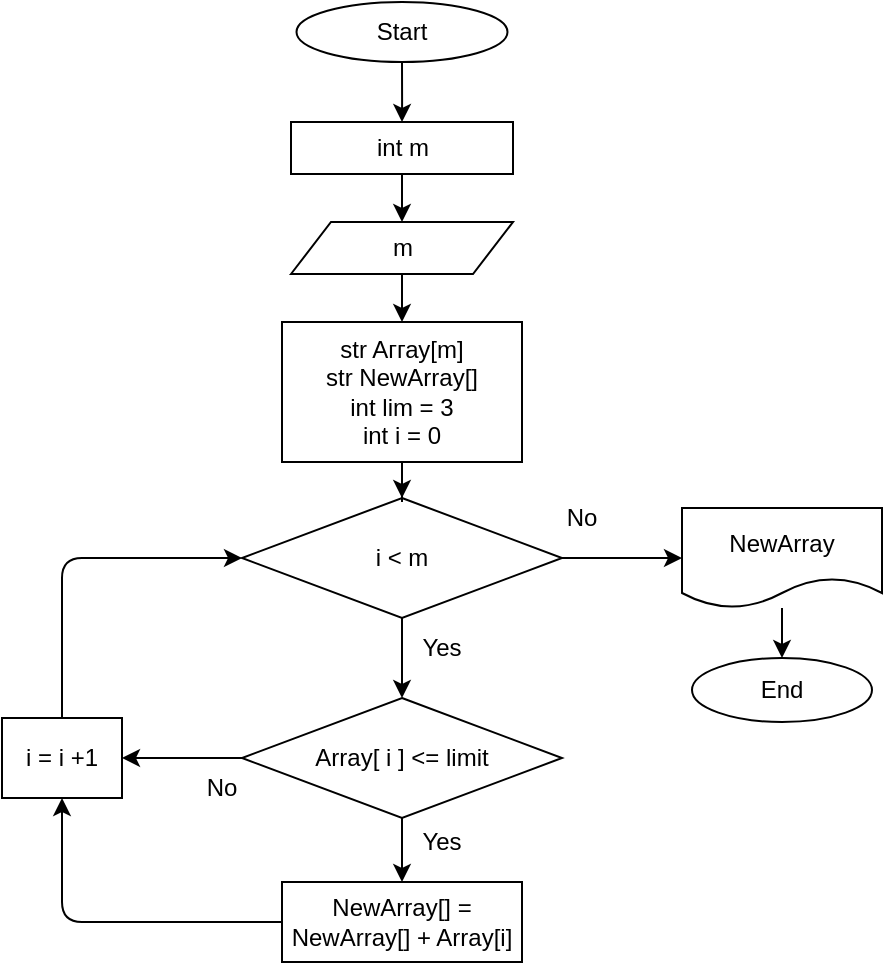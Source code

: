 <mxfile version="20.2.0" type="device"><diagram id="LLfdZjAIVjmjKWJnR35u" name="Страница 1"><mxGraphModel dx="1038" dy="539" grid="1" gridSize="10" guides="1" tooltips="1" connect="1" arrows="1" fold="1" page="1" pageScale="1" pageWidth="827" pageHeight="1169" math="0" shadow="0"><root><mxCell id="0"/><mxCell id="1" parent="0"/><mxCell id="38" style="edgeStyle=none;html=1;entryX=0.5;entryY=0;entryDx=0;entryDy=0;" parent="1" source="39" target="42" edge="1"><mxGeometry relative="1" as="geometry"/></mxCell><mxCell id="fmcRlZ99SHjXKsZaXkrA-61" value="" style="edgeStyle=orthogonalEdgeStyle;rounded=0;orthogonalLoop=1;jettySize=auto;html=1;" parent="1" source="39" target="30" edge="1"><mxGeometry relative="1" as="geometry"/></mxCell><mxCell id="39" value="i &amp;lt; m" style="rhombus;whiteSpace=wrap;html=1;" parent="1" vertex="1"><mxGeometry x="240" y="318" width="160" height="60" as="geometry"/></mxCell><mxCell id="41" style="edgeStyle=none;html=1;" parent="1" source="42" edge="1"><mxGeometry relative="1" as="geometry"><mxPoint x="180" y="448" as="targetPoint"/></mxGeometry></mxCell><mxCell id="fmcRlZ99SHjXKsZaXkrA-59" value="" style="edgeStyle=orthogonalEdgeStyle;rounded=0;orthogonalLoop=1;jettySize=auto;html=1;" parent="1" source="42" target="46" edge="1"><mxGeometry relative="1" as="geometry"/></mxCell><mxCell id="42" value="Array[ i ] &amp;lt;= limit" style="rhombus;whiteSpace=wrap;html=1;" parent="1" vertex="1"><mxGeometry x="240" y="418" width="160" height="60" as="geometry"/></mxCell><mxCell id="45" style="edgeStyle=none;html=1;entryX=0.5;entryY=1;entryDx=0;entryDy=0;exitX=0;exitY=0.5;exitDx=0;exitDy=0;" parent="1" source="46" target="51" edge="1"><mxGeometry relative="1" as="geometry"><Array as="points"><mxPoint x="150" y="530"/><mxPoint x="150" y="510"/></Array></mxGeometry></mxCell><mxCell id="46" value="NewArray[] = NewArray[] + Array[i]" style="rounded=0;whiteSpace=wrap;html=1;" parent="1" vertex="1"><mxGeometry x="260" y="510" width="120" height="40" as="geometry"/></mxCell><mxCell id="47" value="Yes" style="text;html=1;strokeColor=none;fillColor=none;align=center;verticalAlign=middle;whiteSpace=wrap;rounded=0;" parent="1" vertex="1"><mxGeometry x="330" y="388" width="20" height="10" as="geometry"/></mxCell><mxCell id="48" value="Yes" style="text;html=1;strokeColor=none;fillColor=none;align=center;verticalAlign=middle;whiteSpace=wrap;rounded=0;" parent="1" vertex="1"><mxGeometry x="330" y="485" width="20" height="10" as="geometry"/></mxCell><mxCell id="49" value="No" style="text;html=1;strokeColor=none;fillColor=none;align=center;verticalAlign=middle;whiteSpace=wrap;rounded=0;" parent="1" vertex="1"><mxGeometry x="400" y="323" width="20" height="10" as="geometry"/></mxCell><mxCell id="50" style="edgeStyle=none;html=1;entryX=0;entryY=0.5;entryDx=0;entryDy=0;" parent="1" source="51" target="39" edge="1"><mxGeometry relative="1" as="geometry"><Array as="points"><mxPoint x="150" y="348"/></Array></mxGeometry></mxCell><mxCell id="51" value="i = i +1" style="rounded=0;whiteSpace=wrap;html=1;" parent="1" vertex="1"><mxGeometry x="120" y="428" width="60" height="40" as="geometry"/></mxCell><mxCell id="52" value="No" style="text;html=1;strokeColor=none;fillColor=none;align=center;verticalAlign=middle;whiteSpace=wrap;rounded=0;" parent="1" vertex="1"><mxGeometry x="220" y="458" width="20" height="10" as="geometry"/></mxCell><mxCell id="vzBmTMCiOORdYJMO4F5A-58" value="" style="edgeStyle=orthogonalEdgeStyle;rounded=0;orthogonalLoop=1;jettySize=auto;html=1;" parent="1" source="vzBmTMCiOORdYJMO4F5A-59" target="vzBmTMCiOORdYJMO4F5A-64" edge="1"><mxGeometry relative="1" as="geometry"/></mxCell><mxCell id="vzBmTMCiOORdYJMO4F5A-59" value="int m" style="rounded=0;whiteSpace=wrap;html=1;" parent="1" vertex="1"><mxGeometry x="264.5" y="130" width="111" height="26" as="geometry"/></mxCell><mxCell id="C-mI1_yqP5nRpksFgg76-57" value="" style="edgeStyle=orthogonalEdgeStyle;rounded=0;orthogonalLoop=1;jettySize=auto;html=1;" edge="1" parent="1" source="vzBmTMCiOORdYJMO4F5A-60" target="39"><mxGeometry relative="1" as="geometry"/></mxCell><mxCell id="vzBmTMCiOORdYJMO4F5A-60" value="str Aггау[m]&lt;br&gt;str NewArray[]&lt;br&gt;int lim = 3&lt;br&gt;int i = 0" style="rounded=0;whiteSpace=wrap;html=1;" parent="1" vertex="1"><mxGeometry x="260" y="230" width="120" height="70" as="geometry"/></mxCell><mxCell id="vzBmTMCiOORdYJMO4F5A-61" value="" style="edgeStyle=orthogonalEdgeStyle;rounded=0;orthogonalLoop=1;jettySize=auto;html=1;" parent="1" source="vzBmTMCiOORdYJMO4F5A-62" target="vzBmTMCiOORdYJMO4F5A-59" edge="1"><mxGeometry relative="1" as="geometry"/></mxCell><mxCell id="vzBmTMCiOORdYJMO4F5A-62" value="Start" style="ellipse;whiteSpace=wrap;html=1;" parent="1" vertex="1"><mxGeometry x="267.25" y="70" width="105.5" height="30" as="geometry"/></mxCell><mxCell id="vzBmTMCiOORdYJMO4F5A-63" value="" style="edgeStyle=orthogonalEdgeStyle;rounded=0;orthogonalLoop=1;jettySize=auto;html=1;" parent="1" source="vzBmTMCiOORdYJMO4F5A-64" target="vzBmTMCiOORdYJMO4F5A-60" edge="1"><mxGeometry relative="1" as="geometry"/></mxCell><mxCell id="vzBmTMCiOORdYJMO4F5A-64" value="m" style="shape=parallelogram;perimeter=parallelogramPerimeter;whiteSpace=wrap;html=1;fixedSize=1;" parent="1" vertex="1"><mxGeometry x="264.5" y="180" width="111" height="26" as="geometry"/></mxCell><mxCell id="C-mI1_yqP5nRpksFgg76-55" value="" style="edgeStyle=orthogonalEdgeStyle;rounded=0;orthogonalLoop=1;jettySize=auto;html=1;" edge="1" parent="1" source="30" target="C-mI1_yqP5nRpksFgg76-54"><mxGeometry relative="1" as="geometry"/></mxCell><mxCell id="30" value="NewArray" style="shape=document;whiteSpace=wrap;html=1;boundedLbl=1;" parent="1" vertex="1"><mxGeometry x="460" y="323" width="100" height="50" as="geometry"/></mxCell><mxCell id="C-mI1_yqP5nRpksFgg76-54" value="End" style="ellipse;whiteSpace=wrap;html=1;" vertex="1" parent="1"><mxGeometry x="465" y="398" width="90" height="32" as="geometry"/></mxCell></root></mxGraphModel></diagram></mxfile>